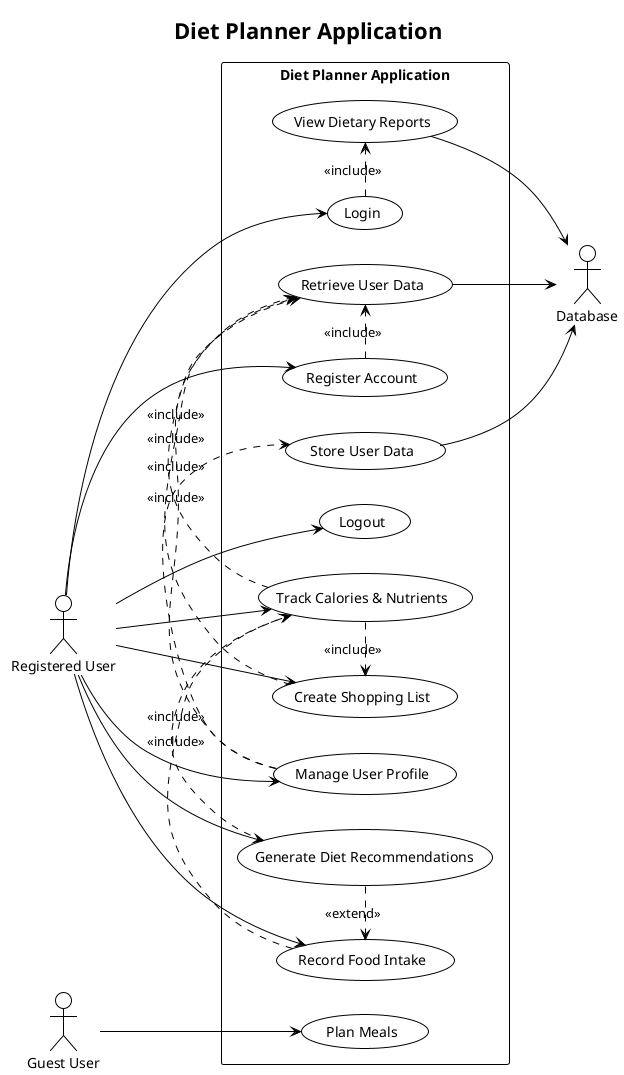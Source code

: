 @startuml
!theme plain
title Diet Planner Application

left to right direction

actor "Registered User" as RegUser
actor "Guest User" as GuestUser
actor "Database" as DB

rectangle "Diet Planner Application" {
  usecase "Login" as UC1
  usecase "Register Account" as UC2
  usecase "Generate Diet Recommendations" as UC3
  usecase "Track Calories & Nutrients" as UC4
  usecase "Create Shopping List" as UC5
  usecase "Manage User Profile" as UC6
  usecase "Logout" as UC7
  usecase "Record Food Intake" as UC8
  usecase "Plan Meals" as UC9
  usecase "View Dietary Reports" as UC10
  usecase "Retrieve User Data" as UC11
  usecase "Store User Data" as UC12
}

' Registered User connections
RegUser --> UC1
RegUser --> UC2
RegUser --> UC3
RegUser --> UC4
RegUser --> UC5
RegUser --> UC6
RegUser --> UC7
RegUser --> UC8

' Guest User connections
GuestUser --> UC9

' Include relationships
UC1 .> UC10 : <<include>>
UC2 .> UC11 : <<include>>
UC4 .> UC11 : <<include>>
UC4 .> UC5 : <<include>>
UC5 .> UC11 : <<include>>
UC6 .> UC11 : <<include>>
UC6 .> UC12 : <<include>>
UC3 .> UC4 : <<include>>
UC8 .> UC4 : <<include>>

' Extend relationship
UC3 .> UC8 : <<extend>>

' Database connections
UC10 --> DB
UC11 --> DB
UC12 --> DB

@enduml